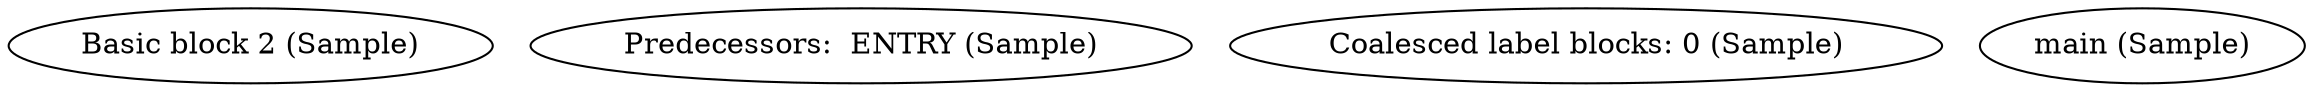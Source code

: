 digraph model { 
	Sample_0 [label="Basic block 2 (Sample)"];
	Sample_1 [label="Predecessors:  ENTRY (Sample)"];
	Sample_2 [label="Coalesced label blocks: 0 (Sample)"];
	Sample_3 [label="main (Sample)"];
}
